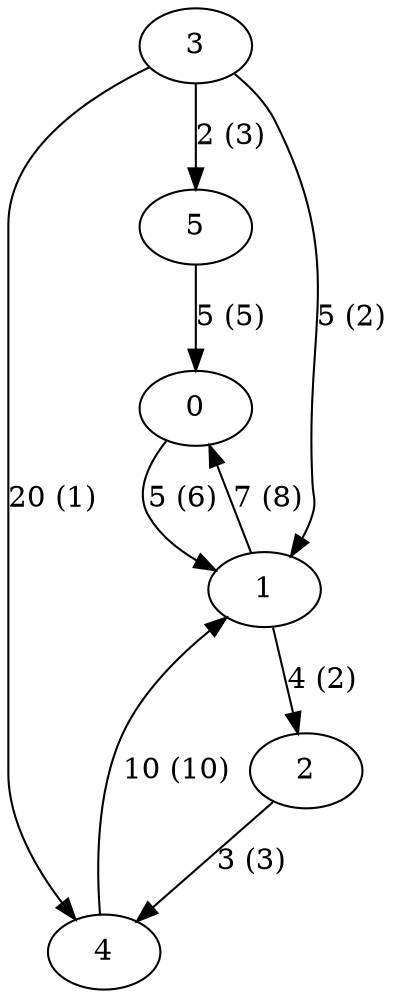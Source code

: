 digraph My_graph {
0 -> 1 [label="5 (6)"];
1 -> 0 [label="7 (8)"];
1 -> 2 [label="4 (2)"];
2 -> 4 [label="3 (3)"];
3 -> 1 [label="5 (2)"];
3 -> 4 [label="20 (1)"];
3 -> 5 [label="2 (3)"];
4 -> 1 [label="10 (10)"];
5 -> 0 [label="5 (5)"];
}
